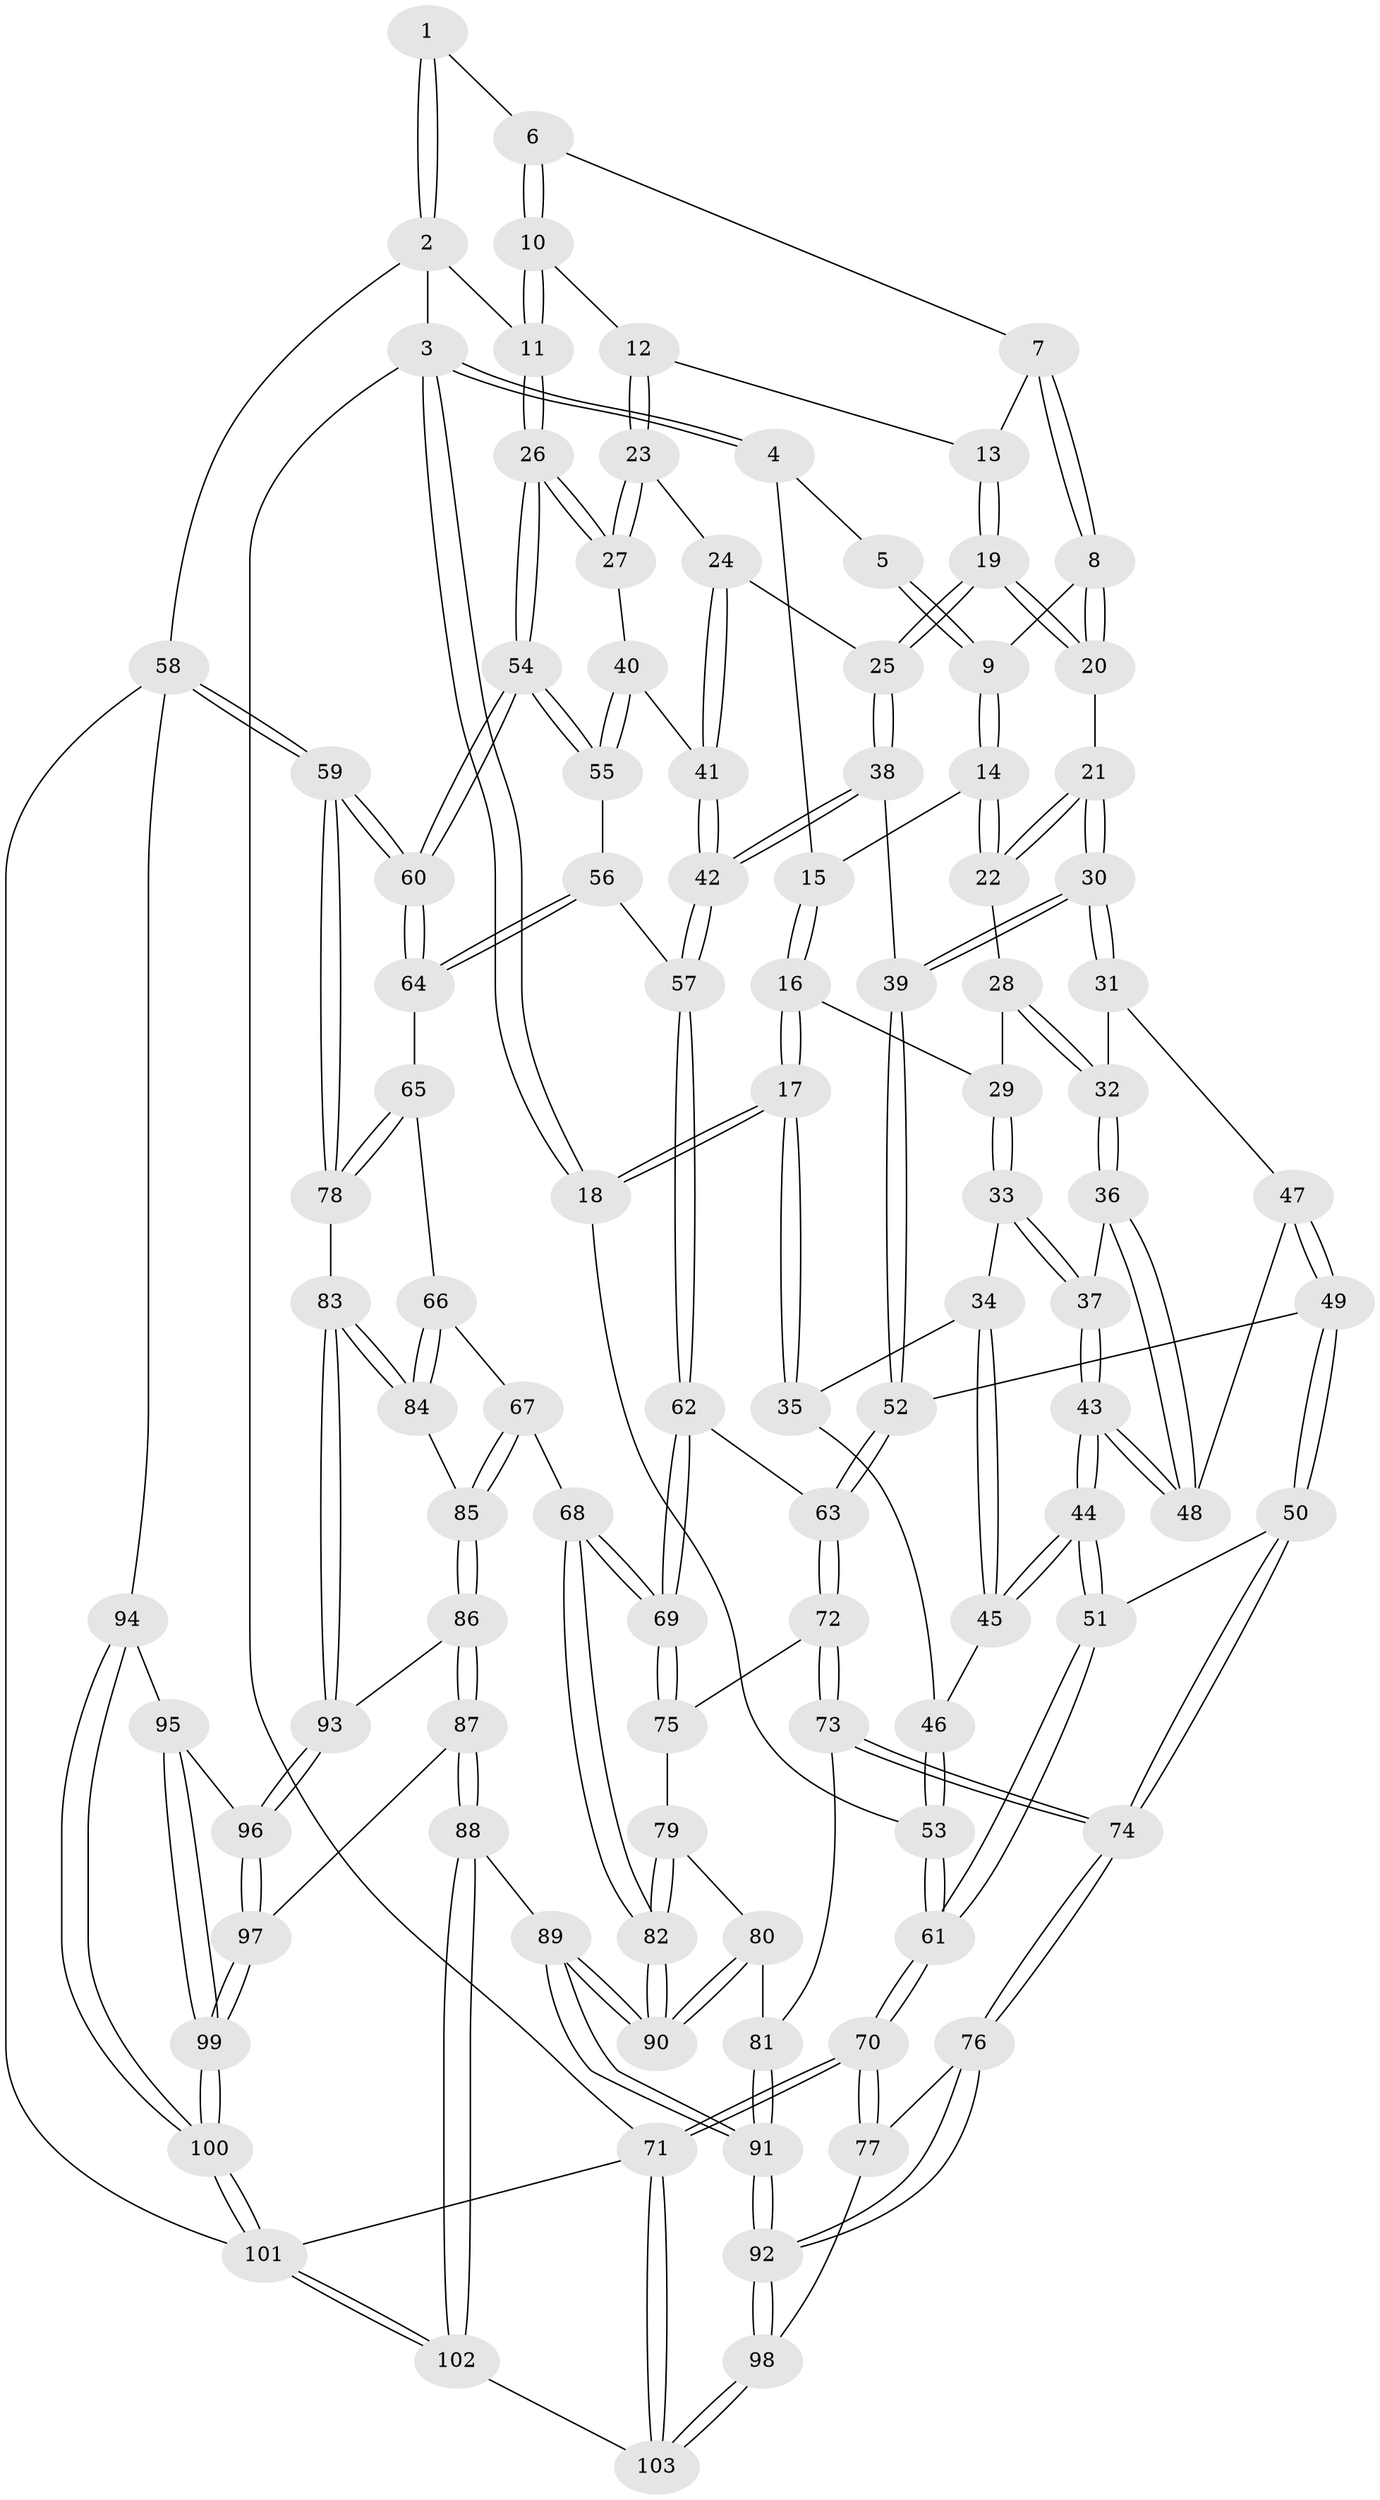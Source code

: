 // Generated by graph-tools (version 1.1) at 2025/00/03/09/25 05:00:41]
// undirected, 103 vertices, 254 edges
graph export_dot {
graph [start="1"]
  node [color=gray90,style=filled];
  1 [pos="+0.5590911583063521+0"];
  2 [pos="+1+0"];
  3 [pos="+0+0"];
  4 [pos="+0.13970105522863668+0"];
  5 [pos="+0.31664808549028023+0"];
  6 [pos="+0.5647793311565756+0"];
  7 [pos="+0.5644545368893211+0"];
  8 [pos="+0.46181174404946607+0.11620070874328911"];
  9 [pos="+0.3686550289195682+0.0012840172441378843"];
  10 [pos="+0.7590658166404428+0.10031319187656648"];
  11 [pos="+1+0"];
  12 [pos="+0.714407529558345+0.12138875090067416"];
  13 [pos="+0.6366852528704001+0.08979713001987366"];
  14 [pos="+0.27475269351488113+0.14394147857160905"];
  15 [pos="+0.1637501942616823+0"];
  16 [pos="+0.08468404370636144+0.1585918945254714"];
  17 [pos="+0+0.18408744900606178"];
  18 [pos="+0+0.17842496919544742"];
  19 [pos="+0.4745208187478057+0.17131762152796687"];
  20 [pos="+0.4680033245682399+0.1669742270589056"];
  21 [pos="+0.3609585624374582+0.19800223544055176"];
  22 [pos="+0.27656757908593604+0.1543578745118634"];
  23 [pos="+0.6940257012118849+0.17393255143186284"];
  24 [pos="+0.5473639353056428+0.23715899809671695"];
  25 [pos="+0.5150561025178828+0.23503096192092268"];
  26 [pos="+1+0.04766631742750653"];
  27 [pos="+0.7118935775880095+0.3046313596289905"];
  28 [pos="+0.21350395963319188+0.2022341796011732"];
  29 [pos="+0.13226862998006847+0.19925519385358942"];
  30 [pos="+0.33365386877641645+0.3246939066124962"];
  31 [pos="+0.26760433620731056+0.31673192720934007"];
  32 [pos="+0.22773000735733234+0.27970002698996577"];
  33 [pos="+0.11430880668221666+0.3046763947468153"];
  34 [pos="+0.10694822736599563+0.3071630782403461"];
  35 [pos="+0.09080060803690618+0.31173335333331775"];
  36 [pos="+0.1514630123414339+0.32605407875961123"];
  37 [pos="+0.1456873281460106+0.3264284046505296"];
  38 [pos="+0.4923091808474593+0.3674984322707926"];
  39 [pos="+0.39660547116789274+0.42800890579081385"];
  40 [pos="+0.703934396975325+0.32662263863305424"];
  41 [pos="+0.6993403196132247+0.33456790877771947"];
  42 [pos="+0.6856714432215673+0.441736111131869"];
  43 [pos="+0.1421001060084193+0.4010324913101043"];
  44 [pos="+0.12609139682630358+0.48711531527931334"];
  45 [pos="+0.09990077216274695+0.4461038076535397"];
  46 [pos="+0.05221257829746169+0.3779181748626378"];
  47 [pos="+0.22246137915213568+0.3678482597010652"];
  48 [pos="+0.21308263510832465+0.3641972873608457"];
  49 [pos="+0.23552255792647883+0.5047060837509715"];
  50 [pos="+0.18075124718715996+0.5413230225728759"];
  51 [pos="+0.13586501462603545+0.5306070093868159"];
  52 [pos="+0.3853710609535466+0.46003238740300617"];
  53 [pos="+0+0.35723973002432297"];
  54 [pos="+1+0.22386231627581657"];
  55 [pos="+0.9299760350522981+0.32300545976386486"];
  56 [pos="+0.7064120701467008+0.45224360624408116"];
  57 [pos="+0.6886701220729872+0.4480413664135406"];
  58 [pos="+1+0.7910973679958655"];
  59 [pos="+1+0.6884358771815392"];
  60 [pos="+1+0.4515008308974428"];
  61 [pos="+0+0.6411067802521269"];
  62 [pos="+0.6315704141187964+0.5488616327112431"];
  63 [pos="+0.43051852240934596+0.5358273320785394"];
  64 [pos="+0.8476437618155817+0.5361644826442417"];
  65 [pos="+0.8268696276738688+0.6210180959311374"];
  66 [pos="+0.8064850437423984+0.6475369989674772"];
  67 [pos="+0.6774375105290702+0.651777550263471"];
  68 [pos="+0.6419423608269167+0.6335859236278588"];
  69 [pos="+0.6369394264527078+0.6214363629148777"];
  70 [pos="+0+0.8589826418989372"];
  71 [pos="+0+1"];
  72 [pos="+0.42691413794400984+0.5838725383884391"];
  73 [pos="+0.36234101911193645+0.6677973771213063"];
  74 [pos="+0.24806407382592274+0.7062375372170437"];
  75 [pos="+0.4891693874544847+0.6552156619564071"];
  76 [pos="+0.24008802116976788+0.739130558270563"];
  77 [pos="+0.08833111901518396+0.7966949685825094"];
  78 [pos="+0.9806708027487485+0.7207336967245991"];
  79 [pos="+0.4895293520454246+0.6641227272805013"];
  80 [pos="+0.4706831325667861+0.7112760475283804"];
  81 [pos="+0.4287259162003457+0.7351538860928983"];
  82 [pos="+0.5871436644588333+0.7503285358222268"];
  83 [pos="+0.8705708683965734+0.7731252674267598"];
  84 [pos="+0.8127482485181298+0.7067201013080209"];
  85 [pos="+0.7289404860831536+0.7607432819498364"];
  86 [pos="+0.7218469879113649+0.7976636967701376"];
  87 [pos="+0.6794386711740109+0.8714333083223549"];
  88 [pos="+0.640038768510702+0.8817917791119079"];
  89 [pos="+0.5805903903360414+0.8554306698355358"];
  90 [pos="+0.5779000140745699+0.8004046672803906"];
  91 [pos="+0.4207087957959445+0.9059837396099193"];
  92 [pos="+0.36579651831865756+0.9450946874005554"];
  93 [pos="+0.8682749409124341+0.7788654306744509"];
  94 [pos="+0.9789884688805114+0.9018256069157339"];
  95 [pos="+0.8688034208039382+0.8843684374153501"];
  96 [pos="+0.8612684236221287+0.8782127526190346"];
  97 [pos="+0.7550694498603762+0.8969212864630478"];
  98 [pos="+0.32859888840619056+1"];
  99 [pos="+0.8628102530273507+1"];
  100 [pos="+0.8642413048375632+1"];
  101 [pos="+0.8634309051007927+1"];
  102 [pos="+0.6632621208809899+1"];
  103 [pos="+0.28739405486909464+1"];
  1 -- 2;
  1 -- 2;
  1 -- 6;
  2 -- 3;
  2 -- 11;
  2 -- 58;
  3 -- 4;
  3 -- 4;
  3 -- 18;
  3 -- 18;
  3 -- 71;
  4 -- 5;
  4 -- 15;
  5 -- 9;
  5 -- 9;
  6 -- 7;
  6 -- 10;
  6 -- 10;
  7 -- 8;
  7 -- 8;
  7 -- 13;
  8 -- 9;
  8 -- 20;
  8 -- 20;
  9 -- 14;
  9 -- 14;
  10 -- 11;
  10 -- 11;
  10 -- 12;
  11 -- 26;
  11 -- 26;
  12 -- 13;
  12 -- 23;
  12 -- 23;
  13 -- 19;
  13 -- 19;
  14 -- 15;
  14 -- 22;
  14 -- 22;
  15 -- 16;
  15 -- 16;
  16 -- 17;
  16 -- 17;
  16 -- 29;
  17 -- 18;
  17 -- 18;
  17 -- 35;
  17 -- 35;
  18 -- 53;
  19 -- 20;
  19 -- 20;
  19 -- 25;
  19 -- 25;
  20 -- 21;
  21 -- 22;
  21 -- 22;
  21 -- 30;
  21 -- 30;
  22 -- 28;
  23 -- 24;
  23 -- 27;
  23 -- 27;
  24 -- 25;
  24 -- 41;
  24 -- 41;
  25 -- 38;
  25 -- 38;
  26 -- 27;
  26 -- 27;
  26 -- 54;
  26 -- 54;
  27 -- 40;
  28 -- 29;
  28 -- 32;
  28 -- 32;
  29 -- 33;
  29 -- 33;
  30 -- 31;
  30 -- 31;
  30 -- 39;
  30 -- 39;
  31 -- 32;
  31 -- 47;
  32 -- 36;
  32 -- 36;
  33 -- 34;
  33 -- 37;
  33 -- 37;
  34 -- 35;
  34 -- 45;
  34 -- 45;
  35 -- 46;
  36 -- 37;
  36 -- 48;
  36 -- 48;
  37 -- 43;
  37 -- 43;
  38 -- 39;
  38 -- 42;
  38 -- 42;
  39 -- 52;
  39 -- 52;
  40 -- 41;
  40 -- 55;
  40 -- 55;
  41 -- 42;
  41 -- 42;
  42 -- 57;
  42 -- 57;
  43 -- 44;
  43 -- 44;
  43 -- 48;
  43 -- 48;
  44 -- 45;
  44 -- 45;
  44 -- 51;
  44 -- 51;
  45 -- 46;
  46 -- 53;
  46 -- 53;
  47 -- 48;
  47 -- 49;
  47 -- 49;
  49 -- 50;
  49 -- 50;
  49 -- 52;
  50 -- 51;
  50 -- 74;
  50 -- 74;
  51 -- 61;
  51 -- 61;
  52 -- 63;
  52 -- 63;
  53 -- 61;
  53 -- 61;
  54 -- 55;
  54 -- 55;
  54 -- 60;
  54 -- 60;
  55 -- 56;
  56 -- 57;
  56 -- 64;
  56 -- 64;
  57 -- 62;
  57 -- 62;
  58 -- 59;
  58 -- 59;
  58 -- 94;
  58 -- 101;
  59 -- 60;
  59 -- 60;
  59 -- 78;
  59 -- 78;
  60 -- 64;
  60 -- 64;
  61 -- 70;
  61 -- 70;
  62 -- 63;
  62 -- 69;
  62 -- 69;
  63 -- 72;
  63 -- 72;
  64 -- 65;
  65 -- 66;
  65 -- 78;
  65 -- 78;
  66 -- 67;
  66 -- 84;
  66 -- 84;
  67 -- 68;
  67 -- 85;
  67 -- 85;
  68 -- 69;
  68 -- 69;
  68 -- 82;
  68 -- 82;
  69 -- 75;
  69 -- 75;
  70 -- 71;
  70 -- 71;
  70 -- 77;
  70 -- 77;
  71 -- 103;
  71 -- 103;
  71 -- 101;
  72 -- 73;
  72 -- 73;
  72 -- 75;
  73 -- 74;
  73 -- 74;
  73 -- 81;
  74 -- 76;
  74 -- 76;
  75 -- 79;
  76 -- 77;
  76 -- 92;
  76 -- 92;
  77 -- 98;
  78 -- 83;
  79 -- 80;
  79 -- 82;
  79 -- 82;
  80 -- 81;
  80 -- 90;
  80 -- 90;
  81 -- 91;
  81 -- 91;
  82 -- 90;
  82 -- 90;
  83 -- 84;
  83 -- 84;
  83 -- 93;
  83 -- 93;
  84 -- 85;
  85 -- 86;
  85 -- 86;
  86 -- 87;
  86 -- 87;
  86 -- 93;
  87 -- 88;
  87 -- 88;
  87 -- 97;
  88 -- 89;
  88 -- 102;
  88 -- 102;
  89 -- 90;
  89 -- 90;
  89 -- 91;
  89 -- 91;
  91 -- 92;
  91 -- 92;
  92 -- 98;
  92 -- 98;
  93 -- 96;
  93 -- 96;
  94 -- 95;
  94 -- 100;
  94 -- 100;
  95 -- 96;
  95 -- 99;
  95 -- 99;
  96 -- 97;
  96 -- 97;
  97 -- 99;
  97 -- 99;
  98 -- 103;
  98 -- 103;
  99 -- 100;
  99 -- 100;
  100 -- 101;
  100 -- 101;
  101 -- 102;
  101 -- 102;
  102 -- 103;
}
